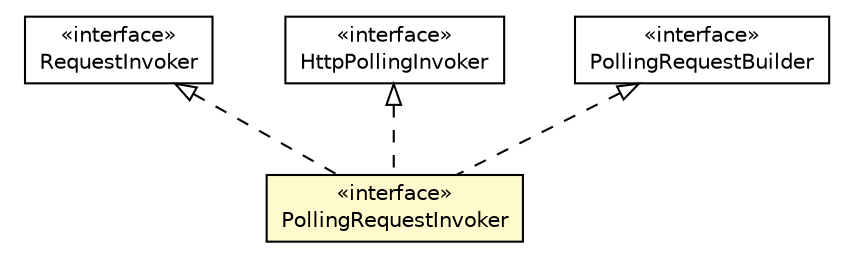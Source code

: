 #!/usr/local/bin/dot
#
# Class diagram 
# Generated by UMLGraph version R5_6-24-gf6e263 (http://www.umlgraph.org/)
#

digraph G {
	edge [fontname="Helvetica",fontsize=10,labelfontname="Helvetica",labelfontsize=10];
	node [fontname="Helvetica",fontsize=10,shape=plaintext];
	nodesep=0.25;
	ranksep=0.5;
	// io.reinert.requestor.core.RequestInvoker
	c53699 [label=<<table title="io.reinert.requestor.core.RequestInvoker" border="0" cellborder="1" cellspacing="0" cellpadding="2" port="p" href="./RequestInvoker.html">
		<tr><td><table border="0" cellspacing="0" cellpadding="1">
<tr><td align="center" balign="center"> &#171;interface&#187; </td></tr>
<tr><td align="center" balign="center"> RequestInvoker </td></tr>
		</table></td></tr>
		</table>>, URL="./RequestInvoker.html", fontname="Helvetica", fontcolor="black", fontsize=10.0];
	// io.reinert.requestor.core.HttpPollingInvoker
	c53708 [label=<<table title="io.reinert.requestor.core.HttpPollingInvoker" border="0" cellborder="1" cellspacing="0" cellpadding="2" port="p" href="./HttpPollingInvoker.html">
		<tr><td><table border="0" cellspacing="0" cellpadding="1">
<tr><td align="center" balign="center"> &#171;interface&#187; </td></tr>
<tr><td align="center" balign="center"> HttpPollingInvoker </td></tr>
		</table></td></tr>
		</table>>, URL="./HttpPollingInvoker.html", fontname="Helvetica", fontcolor="black", fontsize=10.0];
	// io.reinert.requestor.core.PollingRequestInvoker
	c53718 [label=<<table title="io.reinert.requestor.core.PollingRequestInvoker" border="0" cellborder="1" cellspacing="0" cellpadding="2" port="p" bgcolor="lemonChiffon" href="./PollingRequestInvoker.html">
		<tr><td><table border="0" cellspacing="0" cellpadding="1">
<tr><td align="center" balign="center"> &#171;interface&#187; </td></tr>
<tr><td align="center" balign="center"> PollingRequestInvoker </td></tr>
		</table></td></tr>
		</table>>, URL="./PollingRequestInvoker.html", fontname="Helvetica", fontcolor="black", fontsize=10.0];
	// io.reinert.requestor.core.PollingRequestBuilder
	c53792 [label=<<table title="io.reinert.requestor.core.PollingRequestBuilder" border="0" cellborder="1" cellspacing="0" cellpadding="2" port="p" href="./PollingRequestBuilder.html">
		<tr><td><table border="0" cellspacing="0" cellpadding="1">
<tr><td align="center" balign="center"> &#171;interface&#187; </td></tr>
<tr><td align="center" balign="center"> PollingRequestBuilder </td></tr>
		</table></td></tr>
		</table>>, URL="./PollingRequestBuilder.html", fontname="Helvetica", fontcolor="black", fontsize=10.0];
	//io.reinert.requestor.core.PollingRequestInvoker implements io.reinert.requestor.core.PollingRequestBuilder
	c53792:p -> c53718:p [dir=back,arrowtail=empty,style=dashed];
	//io.reinert.requestor.core.PollingRequestInvoker implements io.reinert.requestor.core.HttpPollingInvoker
	c53708:p -> c53718:p [dir=back,arrowtail=empty,style=dashed];
	//io.reinert.requestor.core.PollingRequestInvoker implements io.reinert.requestor.core.RequestInvoker
	c53699:p -> c53718:p [dir=back,arrowtail=empty,style=dashed];
}

